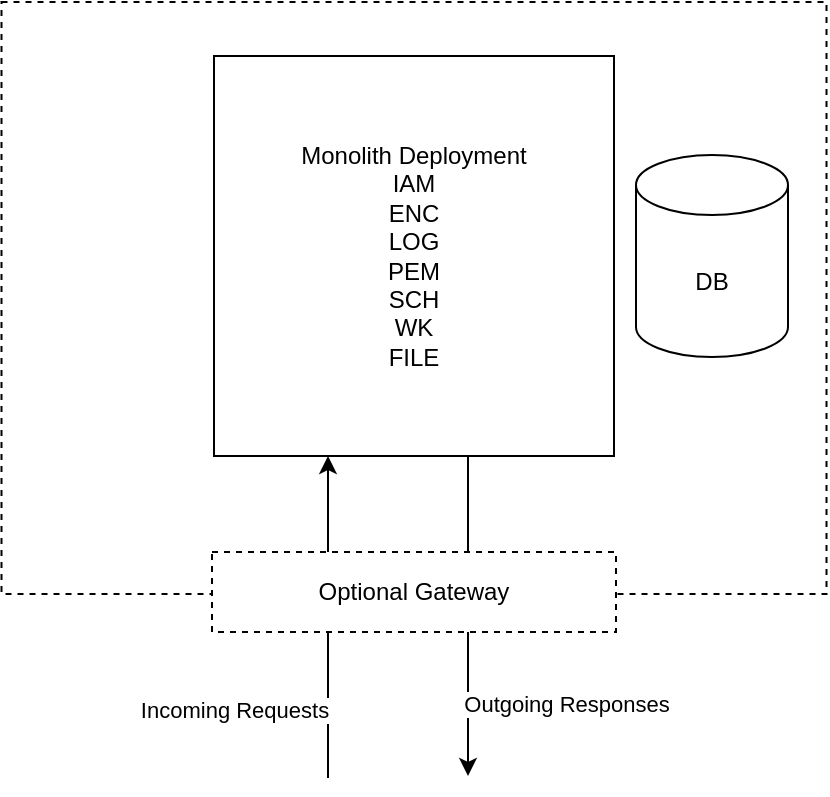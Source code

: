 <mxfile version="20.0.1" type="device"><diagram id="JNGazUCKFdsTbLISJgkR" name="Page-1"><mxGraphModel dx="1396" dy="592" grid="0" gridSize="10" guides="1" tooltips="1" connect="1" arrows="1" fold="1" page="0" pageScale="1" pageWidth="827" pageHeight="1169" math="0" shadow="0"><root><mxCell id="0"/><mxCell id="1" parent="0"/><mxCell id="sR51Qyttu5KEP0nKoKVE-11" value="" style="rounded=0;whiteSpace=wrap;html=1;dashed=1;fillColor=none;" vertex="1" parent="1"><mxGeometry x="178.75" y="60" width="412.5" height="296" as="geometry"/></mxCell><mxCell id="sR51Qyttu5KEP0nKoKVE-1" value="Monolith Deployment&lt;br&gt;IAM&lt;br&gt;ENC&lt;br&gt;LOG&lt;br&gt;PEM&lt;br&gt;SCH&lt;br&gt;WK&lt;br&gt;FILE&lt;br&gt;" style="whiteSpace=wrap;html=1;aspect=fixed;" vertex="1" parent="1"><mxGeometry x="285" y="87" width="200" height="200" as="geometry"/></mxCell><mxCell id="sR51Qyttu5KEP0nKoKVE-2" value="DB" style="shape=cylinder3;whiteSpace=wrap;html=1;boundedLbl=1;backgroundOutline=1;size=15;" vertex="1" parent="1"><mxGeometry x="496" y="136.5" width="76" height="101" as="geometry"/></mxCell><mxCell id="sR51Qyttu5KEP0nKoKVE-7" value="" style="endArrow=classic;html=1;rounded=0;entryX=0.25;entryY=1;entryDx=0;entryDy=0;" edge="1" parent="1"><mxGeometry width="50" height="50" relative="1" as="geometry"><mxPoint x="342" y="448" as="sourcePoint"/><mxPoint x="342" y="287" as="targetPoint"/></mxGeometry></mxCell><mxCell id="sR51Qyttu5KEP0nKoKVE-8" value="Incoming Requests" style="edgeLabel;html=1;align=center;verticalAlign=middle;resizable=0;points=[];" vertex="1" connectable="0" parent="sR51Qyttu5KEP0nKoKVE-7"><mxGeometry x="-0.485" y="2" relative="1" as="geometry"><mxPoint x="-45" y="7" as="offset"/></mxGeometry></mxCell><mxCell id="sR51Qyttu5KEP0nKoKVE-9" value="" style="endArrow=classic;html=1;rounded=0;exitX=0.635;exitY=1;exitDx=0;exitDy=0;exitPerimeter=0;" edge="1" parent="1" source="sR51Qyttu5KEP0nKoKVE-1"><mxGeometry width="50" height="50" relative="1" as="geometry"><mxPoint x="411" y="304" as="sourcePoint"/><mxPoint x="412" y="447" as="targetPoint"/></mxGeometry></mxCell><mxCell id="sR51Qyttu5KEP0nKoKVE-10" value="Outgoing Responses" style="edgeLabel;html=1;align=center;verticalAlign=middle;resizable=0;points=[];" vertex="1" connectable="0" parent="sR51Qyttu5KEP0nKoKVE-9"><mxGeometry x="-0.195" y="-2" relative="1" as="geometry"><mxPoint x="51" y="59" as="offset"/></mxGeometry></mxCell><mxCell id="sR51Qyttu5KEP0nKoKVE-3" value="Optional Gateway" style="rounded=0;whiteSpace=wrap;html=1;fillColor=default;dashed=1;" vertex="1" parent="1"><mxGeometry x="284" y="335" width="202" height="40" as="geometry"/></mxCell></root></mxGraphModel></diagram></mxfile>